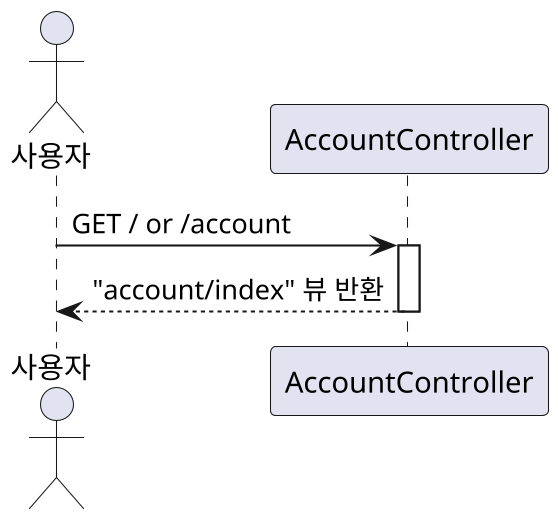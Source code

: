 @startuml
skinparam dpi 200

actor Actor as "사용자"
participant AccountController

Actor -> AccountController: GET / or /account
activate AccountController
AccountController --> Actor: "account/index" 뷰 반환
deactivate AccountController

@enduml
